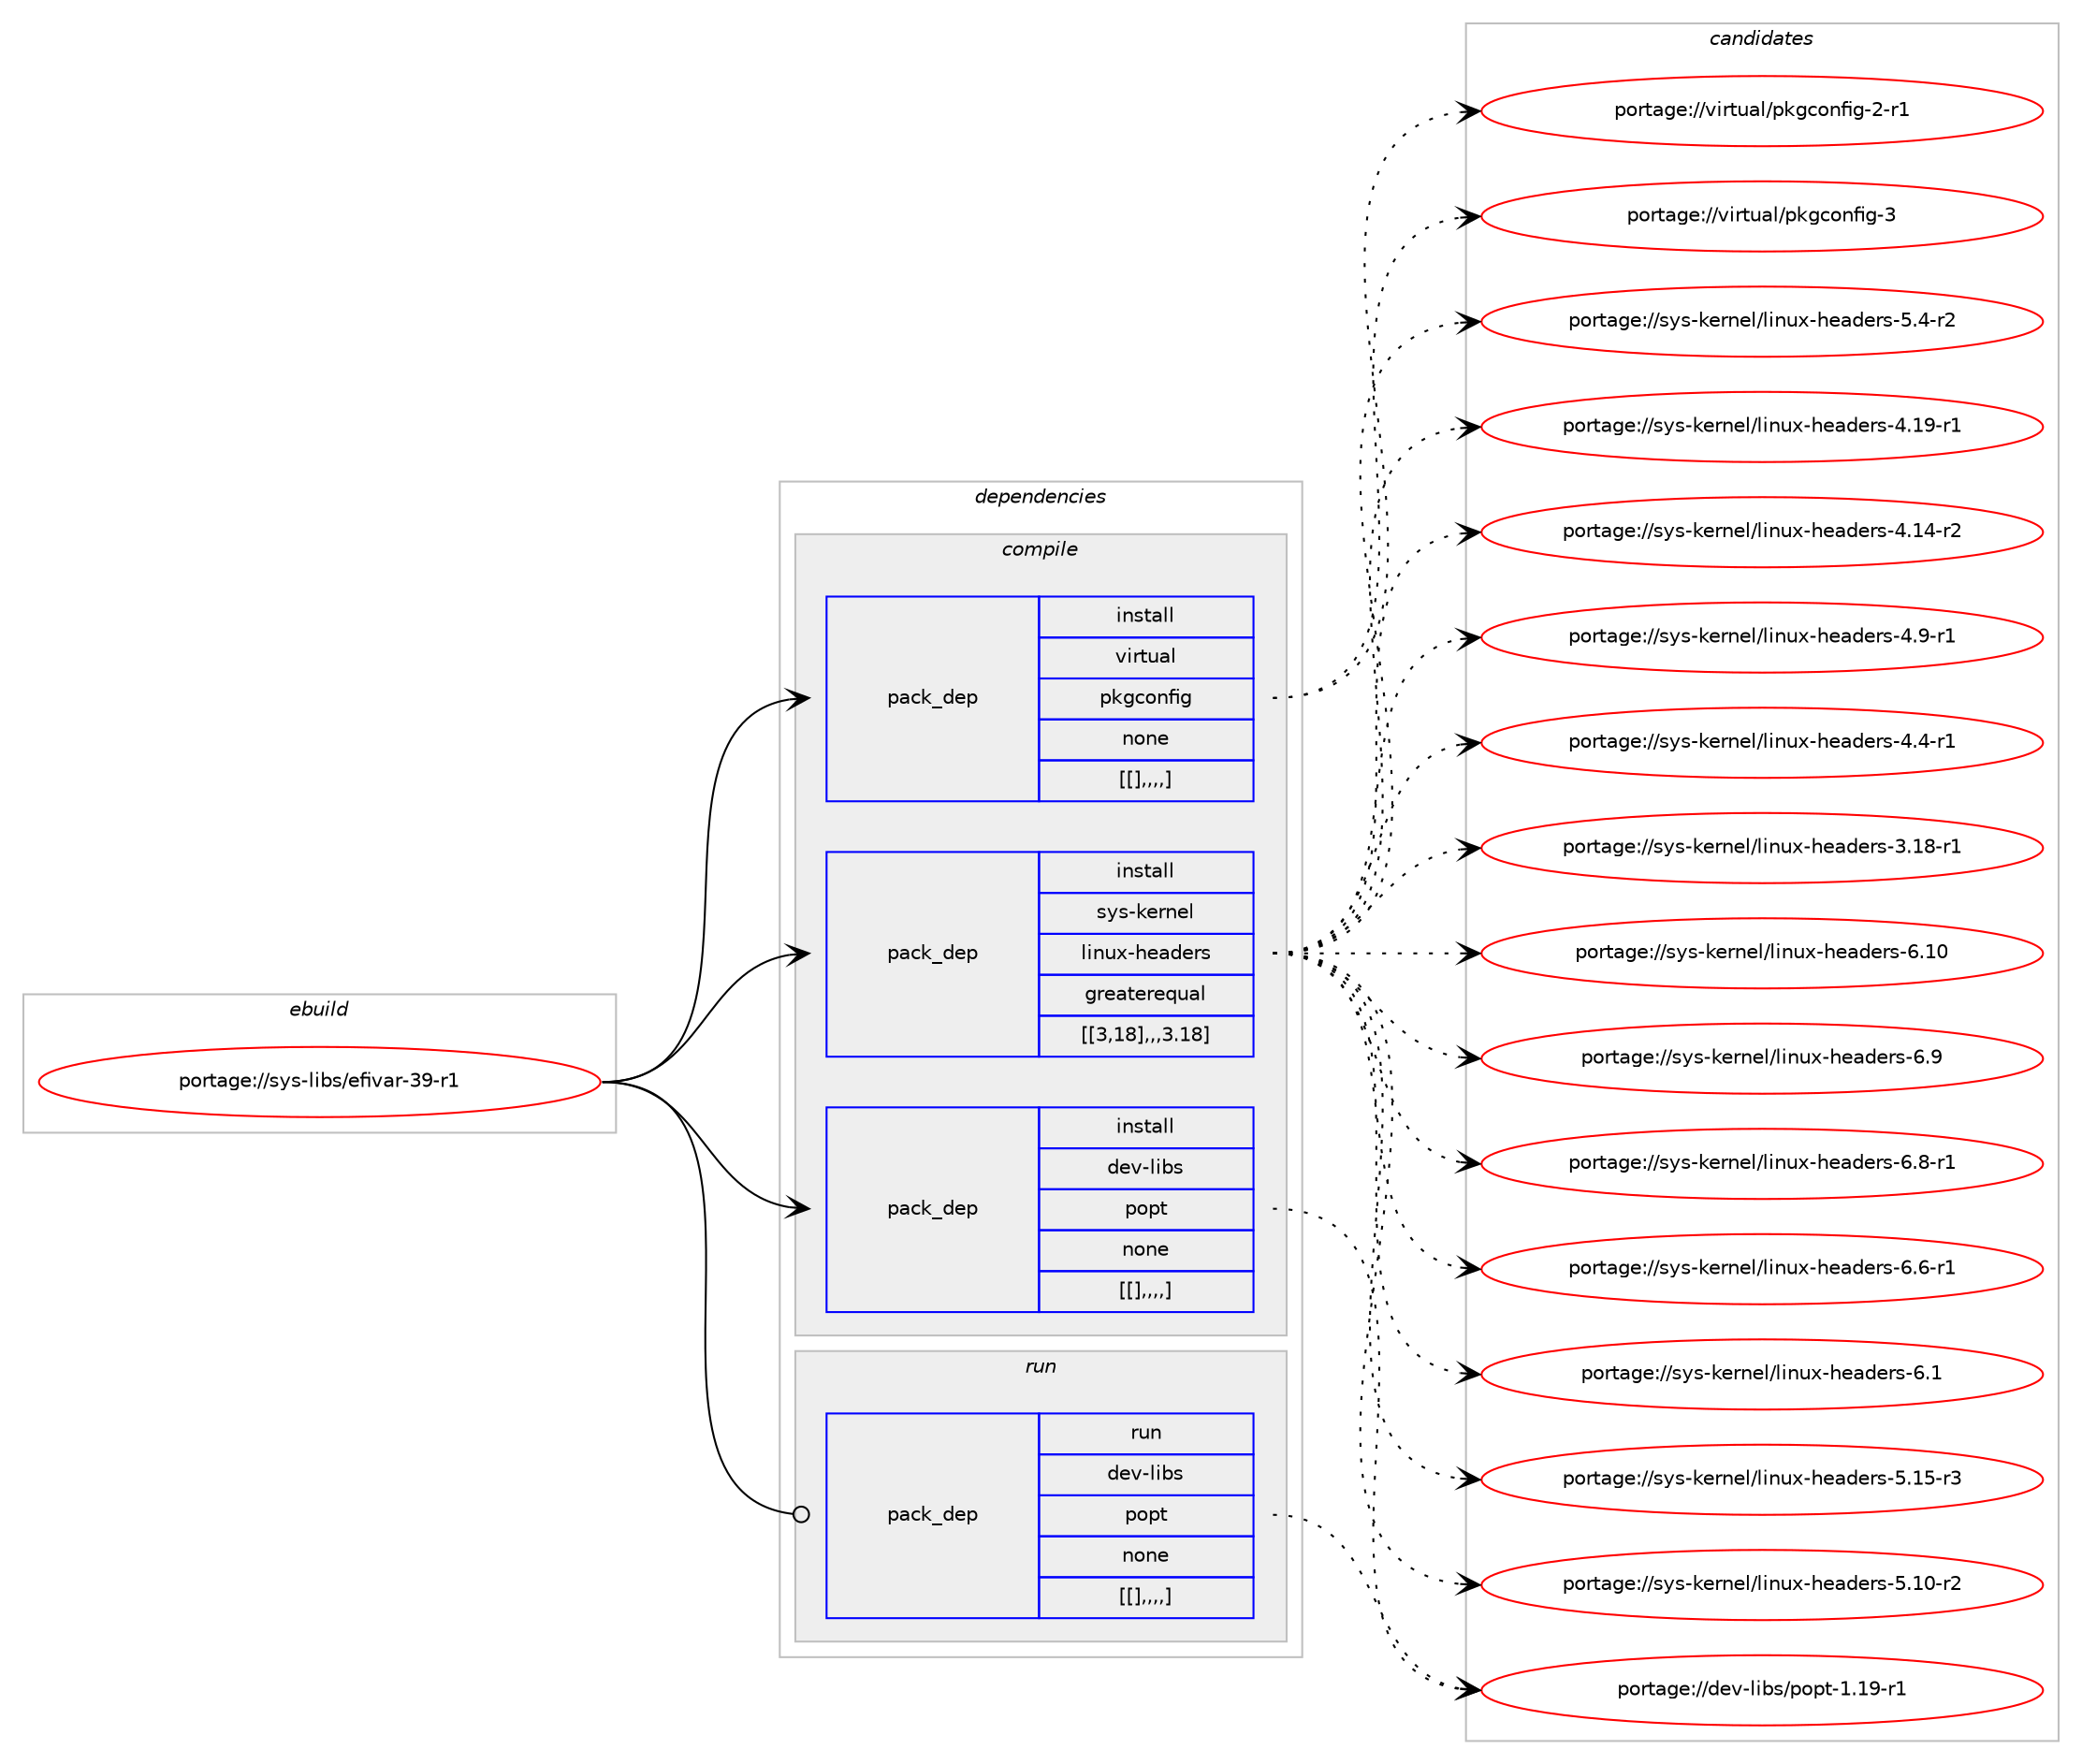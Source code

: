 digraph prolog {

# *************
# Graph options
# *************

newrank=true;
concentrate=true;
compound=true;
graph [rankdir=LR,fontname=Helvetica,fontsize=10,ranksep=1.5];#, ranksep=2.5, nodesep=0.2];
edge  [arrowhead=vee];
node  [fontname=Helvetica,fontsize=10];

# **********
# The ebuild
# **********

subgraph cluster_leftcol {
color=gray;
label=<<i>ebuild</i>>;
id [label="portage://sys-libs/efivar-39-r1", color=red, width=4, href="../sys-libs/efivar-39-r1.svg"];
}

# ****************
# The dependencies
# ****************

subgraph cluster_midcol {
color=gray;
label=<<i>dependencies</i>>;
subgraph cluster_compile {
fillcolor="#eeeeee";
style=filled;
label=<<i>compile</i>>;
subgraph pack16097 {
dependency25650 [label=<<TABLE BORDER="0" CELLBORDER="1" CELLSPACING="0" CELLPADDING="4" WIDTH="220"><TR><TD ROWSPAN="6" CELLPADDING="30">pack_dep</TD></TR><TR><TD WIDTH="110">install</TD></TR><TR><TD>dev-libs</TD></TR><TR><TD>popt</TD></TR><TR><TD>none</TD></TR><TR><TD>[[],,,,]</TD></TR></TABLE>>, shape=none, color=blue];
}
id:e -> dependency25650:w [weight=20,style="solid",arrowhead="vee"];
subgraph pack16098 {
dependency25651 [label=<<TABLE BORDER="0" CELLBORDER="1" CELLSPACING="0" CELLPADDING="4" WIDTH="220"><TR><TD ROWSPAN="6" CELLPADDING="30">pack_dep</TD></TR><TR><TD WIDTH="110">install</TD></TR><TR><TD>sys-kernel</TD></TR><TR><TD>linux-headers</TD></TR><TR><TD>greaterequal</TD></TR><TR><TD>[[3,18],,,3.18]</TD></TR></TABLE>>, shape=none, color=blue];
}
id:e -> dependency25651:w [weight=20,style="solid",arrowhead="vee"];
subgraph pack16099 {
dependency25652 [label=<<TABLE BORDER="0" CELLBORDER="1" CELLSPACING="0" CELLPADDING="4" WIDTH="220"><TR><TD ROWSPAN="6" CELLPADDING="30">pack_dep</TD></TR><TR><TD WIDTH="110">install</TD></TR><TR><TD>virtual</TD></TR><TR><TD>pkgconfig</TD></TR><TR><TD>none</TD></TR><TR><TD>[[],,,,]</TD></TR></TABLE>>, shape=none, color=blue];
}
id:e -> dependency25652:w [weight=20,style="solid",arrowhead="vee"];
}
subgraph cluster_compileandrun {
fillcolor="#eeeeee";
style=filled;
label=<<i>compile and run</i>>;
}
subgraph cluster_run {
fillcolor="#eeeeee";
style=filled;
label=<<i>run</i>>;
subgraph pack16100 {
dependency25653 [label=<<TABLE BORDER="0" CELLBORDER="1" CELLSPACING="0" CELLPADDING="4" WIDTH="220"><TR><TD ROWSPAN="6" CELLPADDING="30">pack_dep</TD></TR><TR><TD WIDTH="110">run</TD></TR><TR><TD>dev-libs</TD></TR><TR><TD>popt</TD></TR><TR><TD>none</TD></TR><TR><TD>[[],,,,]</TD></TR></TABLE>>, shape=none, color=blue];
}
id:e -> dependency25653:w [weight=20,style="solid",arrowhead="odot"];
}
}

# **************
# The candidates
# **************

subgraph cluster_choices {
rank=same;
color=gray;
label=<<i>candidates</i>>;

subgraph choice16097 {
color=black;
nodesep=1;
choice10010111845108105981154711211111211645494649574511449 [label="portage://dev-libs/popt-1.19-r1", color=red, width=4,href="../dev-libs/popt-1.19-r1.svg"];
dependency25650:e -> choice10010111845108105981154711211111211645494649574511449:w [style=dotted,weight="100"];
}
subgraph choice16098 {
color=black;
nodesep=1;
choice115121115451071011141101011084710810511011712045104101971001011141154554464948 [label="portage://sys-kernel/linux-headers-6.10", color=red, width=4,href="../sys-kernel/linux-headers-6.10.svg"];
choice1151211154510710111411010110847108105110117120451041019710010111411545544657 [label="portage://sys-kernel/linux-headers-6.9", color=red, width=4,href="../sys-kernel/linux-headers-6.9.svg"];
choice11512111545107101114110101108471081051101171204510410197100101114115455446564511449 [label="portage://sys-kernel/linux-headers-6.8-r1", color=red, width=4,href="../sys-kernel/linux-headers-6.8-r1.svg"];
choice11512111545107101114110101108471081051101171204510410197100101114115455446544511449 [label="portage://sys-kernel/linux-headers-6.6-r1", color=red, width=4,href="../sys-kernel/linux-headers-6.6-r1.svg"];
choice1151211154510710111411010110847108105110117120451041019710010111411545544649 [label="portage://sys-kernel/linux-headers-6.1", color=red, width=4,href="../sys-kernel/linux-headers-6.1.svg"];
choice1151211154510710111411010110847108105110117120451041019710010111411545534649534511451 [label="portage://sys-kernel/linux-headers-5.15-r3", color=red, width=4,href="../sys-kernel/linux-headers-5.15-r3.svg"];
choice1151211154510710111411010110847108105110117120451041019710010111411545534649484511450 [label="portage://sys-kernel/linux-headers-5.10-r2", color=red, width=4,href="../sys-kernel/linux-headers-5.10-r2.svg"];
choice11512111545107101114110101108471081051101171204510410197100101114115455346524511450 [label="portage://sys-kernel/linux-headers-5.4-r2", color=red, width=4,href="../sys-kernel/linux-headers-5.4-r2.svg"];
choice1151211154510710111411010110847108105110117120451041019710010111411545524649574511449 [label="portage://sys-kernel/linux-headers-4.19-r1", color=red, width=4,href="../sys-kernel/linux-headers-4.19-r1.svg"];
choice1151211154510710111411010110847108105110117120451041019710010111411545524649524511450 [label="portage://sys-kernel/linux-headers-4.14-r2", color=red, width=4,href="../sys-kernel/linux-headers-4.14-r2.svg"];
choice11512111545107101114110101108471081051101171204510410197100101114115455246574511449 [label="portage://sys-kernel/linux-headers-4.9-r1", color=red, width=4,href="../sys-kernel/linux-headers-4.9-r1.svg"];
choice11512111545107101114110101108471081051101171204510410197100101114115455246524511449 [label="portage://sys-kernel/linux-headers-4.4-r1", color=red, width=4,href="../sys-kernel/linux-headers-4.4-r1.svg"];
choice1151211154510710111411010110847108105110117120451041019710010111411545514649564511449 [label="portage://sys-kernel/linux-headers-3.18-r1", color=red, width=4,href="../sys-kernel/linux-headers-3.18-r1.svg"];
dependency25651:e -> choice115121115451071011141101011084710810511011712045104101971001011141154554464948:w [style=dotted,weight="100"];
dependency25651:e -> choice1151211154510710111411010110847108105110117120451041019710010111411545544657:w [style=dotted,weight="100"];
dependency25651:e -> choice11512111545107101114110101108471081051101171204510410197100101114115455446564511449:w [style=dotted,weight="100"];
dependency25651:e -> choice11512111545107101114110101108471081051101171204510410197100101114115455446544511449:w [style=dotted,weight="100"];
dependency25651:e -> choice1151211154510710111411010110847108105110117120451041019710010111411545544649:w [style=dotted,weight="100"];
dependency25651:e -> choice1151211154510710111411010110847108105110117120451041019710010111411545534649534511451:w [style=dotted,weight="100"];
dependency25651:e -> choice1151211154510710111411010110847108105110117120451041019710010111411545534649484511450:w [style=dotted,weight="100"];
dependency25651:e -> choice11512111545107101114110101108471081051101171204510410197100101114115455346524511450:w [style=dotted,weight="100"];
dependency25651:e -> choice1151211154510710111411010110847108105110117120451041019710010111411545524649574511449:w [style=dotted,weight="100"];
dependency25651:e -> choice1151211154510710111411010110847108105110117120451041019710010111411545524649524511450:w [style=dotted,weight="100"];
dependency25651:e -> choice11512111545107101114110101108471081051101171204510410197100101114115455246574511449:w [style=dotted,weight="100"];
dependency25651:e -> choice11512111545107101114110101108471081051101171204510410197100101114115455246524511449:w [style=dotted,weight="100"];
dependency25651:e -> choice1151211154510710111411010110847108105110117120451041019710010111411545514649564511449:w [style=dotted,weight="100"];
}
subgraph choice16099 {
color=black;
nodesep=1;
choice1181051141161179710847112107103991111101021051034551 [label="portage://virtual/pkgconfig-3", color=red, width=4,href="../virtual/pkgconfig-3.svg"];
choice11810511411611797108471121071039911111010210510345504511449 [label="portage://virtual/pkgconfig-2-r1", color=red, width=4,href="../virtual/pkgconfig-2-r1.svg"];
dependency25652:e -> choice1181051141161179710847112107103991111101021051034551:w [style=dotted,weight="100"];
dependency25652:e -> choice11810511411611797108471121071039911111010210510345504511449:w [style=dotted,weight="100"];
}
subgraph choice16100 {
color=black;
nodesep=1;
choice10010111845108105981154711211111211645494649574511449 [label="portage://dev-libs/popt-1.19-r1", color=red, width=4,href="../dev-libs/popt-1.19-r1.svg"];
dependency25653:e -> choice10010111845108105981154711211111211645494649574511449:w [style=dotted,weight="100"];
}
}

}
